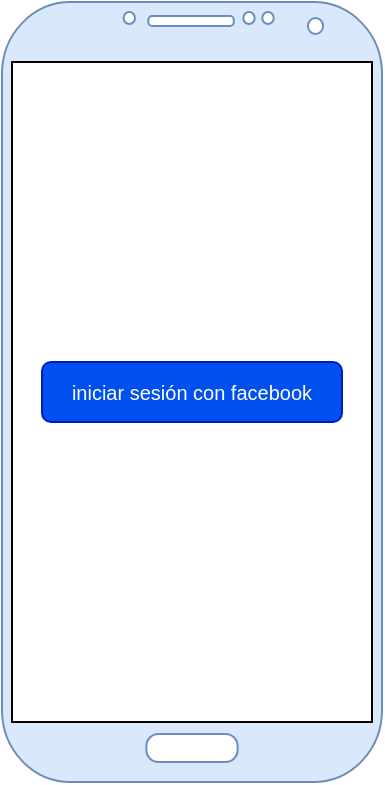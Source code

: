 <mxfile version="13.6.3" type="github">
  <diagram id="CoMQu9GykvPQmY-9xK71" name="Page-1">
    <mxGraphModel dx="856" dy="482" grid="1" gridSize="10" guides="1" tooltips="1" connect="1" arrows="1" fold="1" page="1" pageScale="1" pageWidth="827" pageHeight="1169" math="0" shadow="0">
      <root>
        <mxCell id="0" />
        <mxCell id="1" parent="0" />
        <mxCell id="EYJJrxo5hP6jAQwK5u1l-1" value="" style="verticalLabelPosition=bottom;verticalAlign=top;html=1;shadow=0;dashed=0;strokeWidth=1;shape=mxgraph.android.phone2;strokeColor=#6c8ebf;fillColor=#dae8fc;" vertex="1" parent="1">
          <mxGeometry x="230" y="60" width="190" height="390" as="geometry" />
        </mxCell>
        <mxCell id="EYJJrxo5hP6jAQwK5u1l-4" value="" style="verticalLabelPosition=bottom;verticalAlign=top;html=1;shadow=0;dashed=0;strokeWidth=1;shape=rect;" vertex="1" parent="1">
          <mxGeometry x="235" y="90" width="180" height="330" as="geometry" />
        </mxCell>
        <mxCell id="EYJJrxo5hP6jAQwK5u1l-6" value="iniciar sesión con facebook" style="rounded=1;html=1;shadow=0;whiteSpace=wrap;fontSize=10;fillColor=#0050ef;align=center;strokeColor=#001DBC;fontColor=#ffffff;" vertex="1" parent="1">
          <mxGeometry x="250" y="240" width="150" height="30" as="geometry" />
        </mxCell>
      </root>
    </mxGraphModel>
  </diagram>
</mxfile>
